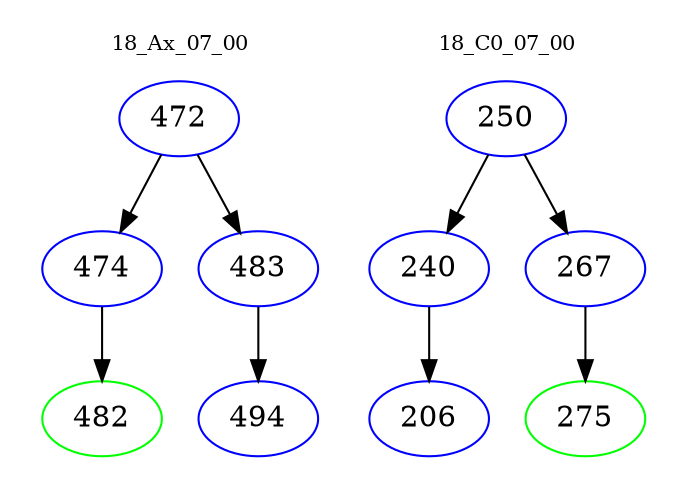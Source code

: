 digraph{
subgraph cluster_0 {
color = white
label = "18_Ax_07_00";
fontsize=10;
T0_472 [label="472", color="blue"]
T0_472 -> T0_474 [color="black"]
T0_474 [label="474", color="blue"]
T0_474 -> T0_482 [color="black"]
T0_482 [label="482", color="green"]
T0_472 -> T0_483 [color="black"]
T0_483 [label="483", color="blue"]
T0_483 -> T0_494 [color="black"]
T0_494 [label="494", color="blue"]
}
subgraph cluster_1 {
color = white
label = "18_C0_07_00";
fontsize=10;
T1_250 [label="250", color="blue"]
T1_250 -> T1_240 [color="black"]
T1_240 [label="240", color="blue"]
T1_240 -> T1_206 [color="black"]
T1_206 [label="206", color="blue"]
T1_250 -> T1_267 [color="black"]
T1_267 [label="267", color="blue"]
T1_267 -> T1_275 [color="black"]
T1_275 [label="275", color="green"]
}
}

